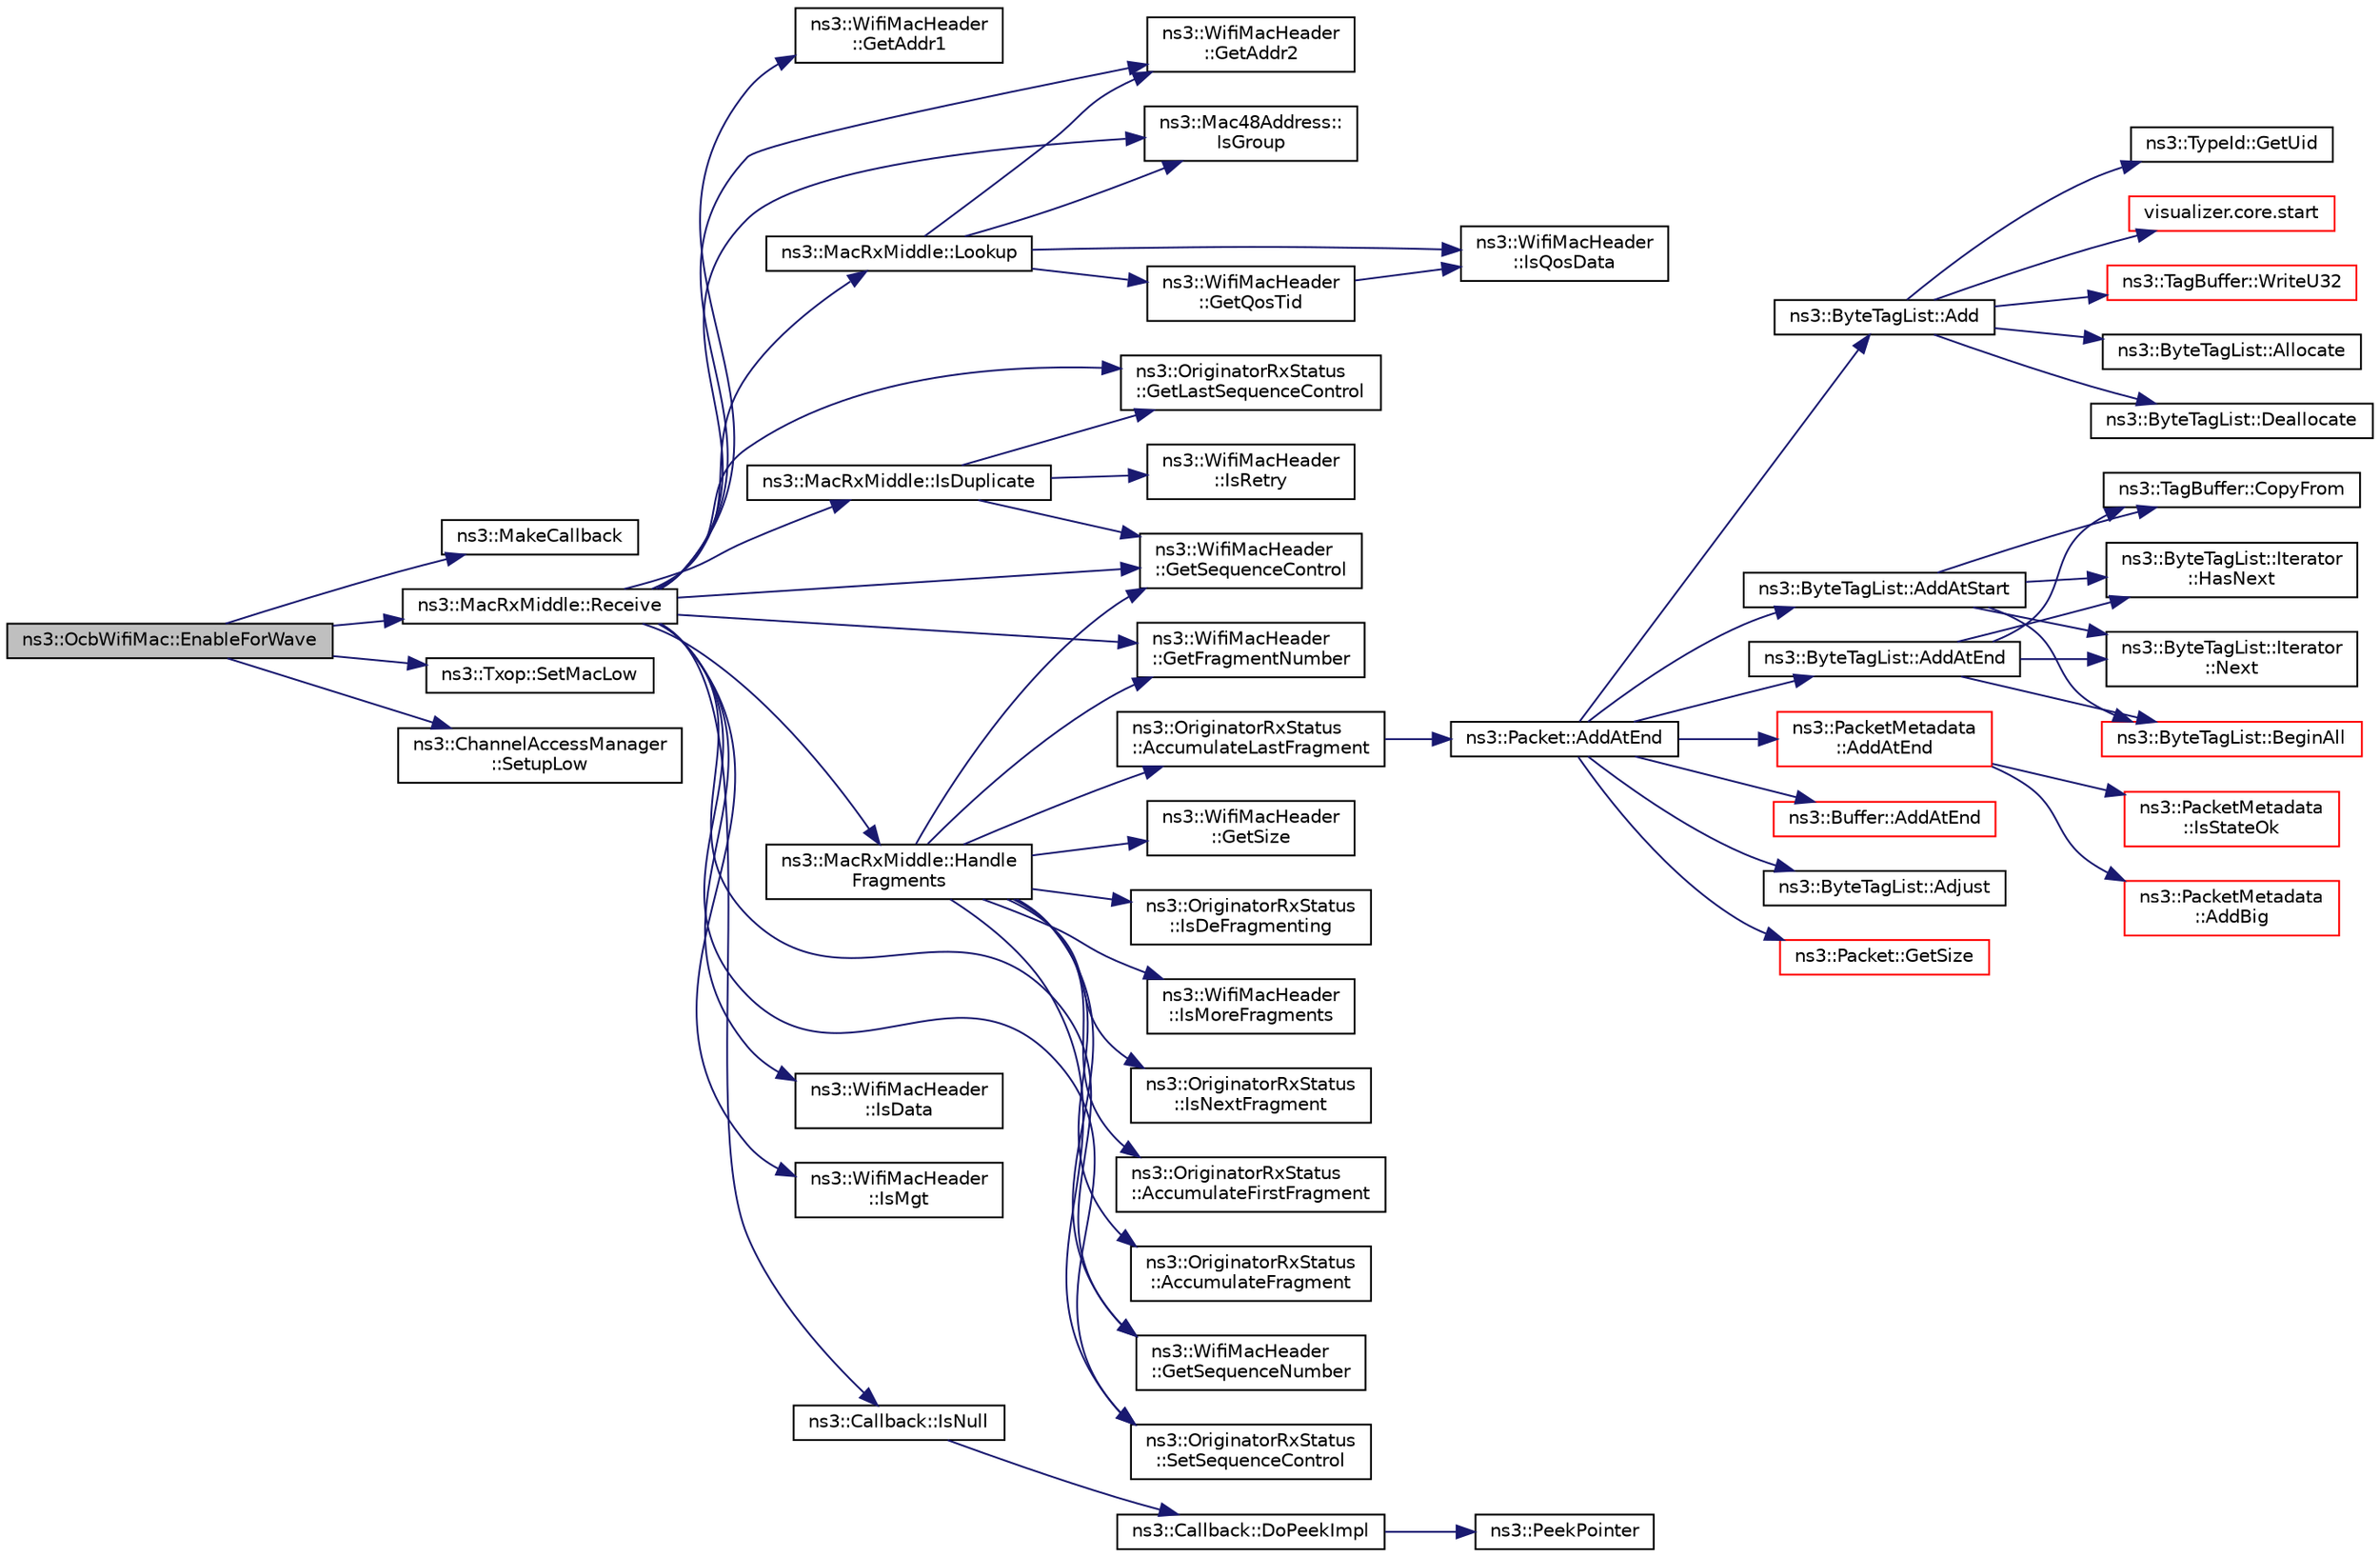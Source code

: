digraph "ns3::OcbWifiMac::EnableForWave"
{
 // LATEX_PDF_SIZE
  edge [fontname="Helvetica",fontsize="10",labelfontname="Helvetica",labelfontsize="10"];
  node [fontname="Helvetica",fontsize="10",shape=record];
  rankdir="LR";
  Node1 [label="ns3::OcbWifiMac::EnableForWave",height=0.2,width=0.4,color="black", fillcolor="grey75", style="filled", fontcolor="black",tooltip=" "];
  Node1 -> Node2 [color="midnightblue",fontsize="10",style="solid",fontname="Helvetica"];
  Node2 [label="ns3::MakeCallback",height=0.2,width=0.4,color="black", fillcolor="white", style="filled",URL="$namespacens3.html#af1dde3c04374147fca0cfe3b0766d664",tooltip="Build Callbacks for class method members which take varying numbers of arguments and potentially retu..."];
  Node1 -> Node3 [color="midnightblue",fontsize="10",style="solid",fontname="Helvetica"];
  Node3 [label="ns3::MacRxMiddle::Receive",height=0.2,width=0.4,color="black", fillcolor="white", style="filled",URL="$classns3_1_1_mac_rx_middle.html#a816ef69ee0b13d326f3f10d4cf3f6603",tooltip="Receive a packet."];
  Node3 -> Node4 [color="midnightblue",fontsize="10",style="solid",fontname="Helvetica"];
  Node4 [label="ns3::WifiMacHeader\l::GetAddr1",height=0.2,width=0.4,color="black", fillcolor="white", style="filled",URL="$classns3_1_1_wifi_mac_header.html#aa1c4acbda4ace9f7a920c97d71bdd097",tooltip="Return the address in the Address 1 field."];
  Node3 -> Node5 [color="midnightblue",fontsize="10",style="solid",fontname="Helvetica"];
  Node5 [label="ns3::WifiMacHeader\l::GetAddr2",height=0.2,width=0.4,color="black", fillcolor="white", style="filled",URL="$classns3_1_1_wifi_mac_header.html#a5d32ca3e3a34f1185df86927d4346430",tooltip="Return the address in the Address 2 field."];
  Node3 -> Node6 [color="midnightblue",fontsize="10",style="solid",fontname="Helvetica"];
  Node6 [label="ns3::WifiMacHeader\l::GetFragmentNumber",height=0.2,width=0.4,color="black", fillcolor="white", style="filled",URL="$classns3_1_1_wifi_mac_header.html#ad9561dff47c79b01053238ae56f08144",tooltip="Return the fragment number of the header."];
  Node3 -> Node7 [color="midnightblue",fontsize="10",style="solid",fontname="Helvetica"];
  Node7 [label="ns3::OriginatorRxStatus\l::GetLastSequenceControl",height=0.2,width=0.4,color="black", fillcolor="white", style="filled",URL="$classns3_1_1_originator_rx_status.html#a5a0b78a7859549881d79d729ef66fb71",tooltip="Return the last sequence control we received."];
  Node3 -> Node8 [color="midnightblue",fontsize="10",style="solid",fontname="Helvetica"];
  Node8 [label="ns3::WifiMacHeader\l::GetSequenceControl",height=0.2,width=0.4,color="black", fillcolor="white", style="filled",URL="$classns3_1_1_wifi_mac_header.html#ad4af293cb29d73a7661a93099e363b56",tooltip="Return the raw Sequence Control field."];
  Node3 -> Node9 [color="midnightblue",fontsize="10",style="solid",fontname="Helvetica"];
  Node9 [label="ns3::WifiMacHeader\l::GetSequenceNumber",height=0.2,width=0.4,color="black", fillcolor="white", style="filled",URL="$classns3_1_1_wifi_mac_header.html#a3d393ad4f9cfaca5ce0ac239a27f2763",tooltip="Return the sequence number of the header."];
  Node3 -> Node10 [color="midnightblue",fontsize="10",style="solid",fontname="Helvetica"];
  Node10 [label="ns3::MacRxMiddle::Handle\lFragments",height=0.2,width=0.4,color="black", fillcolor="white", style="filled",URL="$classns3_1_1_mac_rx_middle.html#a1a457c9f6731db5d9418a68eb724207c",tooltip="Check if the received packet is a fragment and handle it appropriately."];
  Node10 -> Node11 [color="midnightblue",fontsize="10",style="solid",fontname="Helvetica"];
  Node11 [label="ns3::OriginatorRxStatus\l::AccumulateFirstFragment",height=0.2,width=0.4,color="black", fillcolor="white", style="filled",URL="$classns3_1_1_originator_rx_status.html#ab5207cf1d5f638e0ad6060e0e99e63f4",tooltip="We have received a first fragmented packet."];
  Node10 -> Node12 [color="midnightblue",fontsize="10",style="solid",fontname="Helvetica"];
  Node12 [label="ns3::OriginatorRxStatus\l::AccumulateFragment",height=0.2,width=0.4,color="black", fillcolor="white", style="filled",URL="$classns3_1_1_originator_rx_status.html#a04fe6973f8994674573a379c175ae40d",tooltip="We received a fragmented packet (not first and not last)."];
  Node10 -> Node13 [color="midnightblue",fontsize="10",style="solid",fontname="Helvetica"];
  Node13 [label="ns3::OriginatorRxStatus\l::AccumulateLastFragment",height=0.2,width=0.4,color="black", fillcolor="white", style="filled",URL="$classns3_1_1_originator_rx_status.html#a59c38c4a21335b5e82da00fdb0561af0",tooltip="We have received a last fragment of the fragmented packets (indicated by the no more fragment field)."];
  Node13 -> Node14 [color="midnightblue",fontsize="10",style="solid",fontname="Helvetica"];
  Node14 [label="ns3::Packet::AddAtEnd",height=0.2,width=0.4,color="black", fillcolor="white", style="filled",URL="$classns3_1_1_packet.html#a14ec3d4250b425468764de58f5837b6b",tooltip="Concatenate the input packet at the end of the current packet."];
  Node14 -> Node15 [color="midnightblue",fontsize="10",style="solid",fontname="Helvetica"];
  Node15 [label="ns3::ByteTagList::Add",height=0.2,width=0.4,color="black", fillcolor="white", style="filled",URL="$classns3_1_1_byte_tag_list.html#ac970192e923afc561a304d17af4b8a52",tooltip=" "];
  Node15 -> Node16 [color="midnightblue",fontsize="10",style="solid",fontname="Helvetica"];
  Node16 [label="ns3::ByteTagList::Allocate",height=0.2,width=0.4,color="black", fillcolor="white", style="filled",URL="$classns3_1_1_byte_tag_list.html#a6a23e438aeb894ea188a0ada84437073",tooltip="Allocate the memory for the ByteTagListData."];
  Node15 -> Node17 [color="midnightblue",fontsize="10",style="solid",fontname="Helvetica"];
  Node17 [label="ns3::ByteTagList::Deallocate",height=0.2,width=0.4,color="black", fillcolor="white", style="filled",URL="$classns3_1_1_byte_tag_list.html#aebe6943177a3ce90f7fa16188e67f650",tooltip="Deallocates a ByteTagListData."];
  Node15 -> Node18 [color="midnightblue",fontsize="10",style="solid",fontname="Helvetica"];
  Node18 [label="ns3::TypeId::GetUid",height=0.2,width=0.4,color="black", fillcolor="white", style="filled",URL="$classns3_1_1_type_id.html#a429535085325d6f926724771446d9047",tooltip="Get the internal id of this TypeId."];
  Node15 -> Node19 [color="midnightblue",fontsize="10",style="solid",fontname="Helvetica"];
  Node19 [label="visualizer.core.start",height=0.2,width=0.4,color="red", fillcolor="white", style="filled",URL="$namespacevisualizer_1_1core.html#a2a35e5d8a34af358b508dac8635754e0",tooltip=" "];
  Node15 -> Node22 [color="midnightblue",fontsize="10",style="solid",fontname="Helvetica"];
  Node22 [label="ns3::TagBuffer::WriteU32",height=0.2,width=0.4,color="red", fillcolor="white", style="filled",URL="$classns3_1_1_tag_buffer.html#abbb5049f106100a61e38db498132121d",tooltip=" "];
  Node14 -> Node24 [color="midnightblue",fontsize="10",style="solid",fontname="Helvetica"];
  Node24 [label="ns3::ByteTagList::AddAtEnd",height=0.2,width=0.4,color="black", fillcolor="white", style="filled",URL="$classns3_1_1_byte_tag_list.html#a0d8aa9cf6aaf856eb08d4f4a01f38446",tooltip="Make sure that all offsets are smaller than appendOffset which represents the location where new byte..."];
  Node24 -> Node25 [color="midnightblue",fontsize="10",style="solid",fontname="Helvetica"];
  Node25 [label="ns3::ByteTagList::BeginAll",height=0.2,width=0.4,color="red", fillcolor="white", style="filled",URL="$classns3_1_1_byte_tag_list.html#ab1d2c5671ea01900fa9ef58e33d1e739",tooltip="Returns an iterator pointing to the very first tag in this list."];
  Node24 -> Node27 [color="midnightblue",fontsize="10",style="solid",fontname="Helvetica"];
  Node27 [label="ns3::TagBuffer::CopyFrom",height=0.2,width=0.4,color="black", fillcolor="white", style="filled",URL="$classns3_1_1_tag_buffer.html#afe07a9e117449ff5b5d5857291671349",tooltip="Copy the nternal structure of another TagBuffer."];
  Node24 -> Node28 [color="midnightblue",fontsize="10",style="solid",fontname="Helvetica"];
  Node28 [label="ns3::ByteTagList::Iterator\l::HasNext",height=0.2,width=0.4,color="black", fillcolor="white", style="filled",URL="$classns3_1_1_byte_tag_list_1_1_iterator.html#a44e33e812e3eba4fdc168e36380853af",tooltip="Used to determine if the iterator is at the end of the byteTagList."];
  Node24 -> Node29 [color="midnightblue",fontsize="10",style="solid",fontname="Helvetica"];
  Node29 [label="ns3::ByteTagList::Iterator\l::Next",height=0.2,width=0.4,color="black", fillcolor="white", style="filled",URL="$classns3_1_1_byte_tag_list_1_1_iterator.html#af521864d800baab1d9c5262f59ce4433",tooltip="Returns the next Item from the ByteTagList."];
  Node14 -> Node30 [color="midnightblue",fontsize="10",style="solid",fontname="Helvetica"];
  Node30 [label="ns3::PacketMetadata\l::AddAtEnd",height=0.2,width=0.4,color="red", fillcolor="white", style="filled",URL="$classns3_1_1_packet_metadata.html#af7ceb1a4a7ded625c85dbd477b5fc8b6",tooltip="Add a metadata at the metadata start."];
  Node30 -> Node31 [color="midnightblue",fontsize="10",style="solid",fontname="Helvetica"];
  Node31 [label="ns3::PacketMetadata\l::AddBig",height=0.2,width=0.4,color="red", fillcolor="white", style="filled",URL="$classns3_1_1_packet_metadata.html#ae89a0bf5e3dcd624bd37bc8ca67544da",tooltip="Add a \"Big\" Item (a SmallItem plus an ExtraItem)"];
  Node30 -> Node42 [color="midnightblue",fontsize="10",style="solid",fontname="Helvetica"];
  Node42 [label="ns3::PacketMetadata\l::IsStateOk",height=0.2,width=0.4,color="red", fillcolor="white", style="filled",URL="$classns3_1_1_packet_metadata.html#a547dc7d09f1b2d41a28445a91c2fcf37",tooltip="Check if the metadata state is ok."];
  Node14 -> Node49 [color="midnightblue",fontsize="10",style="solid",fontname="Helvetica"];
  Node49 [label="ns3::Buffer::AddAtEnd",height=0.2,width=0.4,color="red", fillcolor="white", style="filled",URL="$classns3_1_1_buffer.html#a92dd87809af24fb10696fee9a9cb56cf",tooltip=" "];
  Node14 -> Node57 [color="midnightblue",fontsize="10",style="solid",fontname="Helvetica"];
  Node57 [label="ns3::ByteTagList::AddAtStart",height=0.2,width=0.4,color="black", fillcolor="white", style="filled",URL="$classns3_1_1_byte_tag_list.html#acb4563fbe4299c55af41ba7a166b71d5",tooltip="Make sure that all offsets are bigger than prependOffset which represents the location where new byte..."];
  Node57 -> Node25 [color="midnightblue",fontsize="10",style="solid",fontname="Helvetica"];
  Node57 -> Node27 [color="midnightblue",fontsize="10",style="solid",fontname="Helvetica"];
  Node57 -> Node28 [color="midnightblue",fontsize="10",style="solid",fontname="Helvetica"];
  Node57 -> Node29 [color="midnightblue",fontsize="10",style="solid",fontname="Helvetica"];
  Node14 -> Node58 [color="midnightblue",fontsize="10",style="solid",fontname="Helvetica"];
  Node58 [label="ns3::ByteTagList::Adjust",height=0.2,width=0.4,color="black", fillcolor="white", style="filled",URL="$classns3_1_1_byte_tag_list.html#a1fec06d7e6daaf8039cf2a148e4090f2",tooltip="Adjust the offsets stored internally by the adjustment delta."];
  Node14 -> Node59 [color="midnightblue",fontsize="10",style="solid",fontname="Helvetica"];
  Node59 [label="ns3::Packet::GetSize",height=0.2,width=0.4,color="red", fillcolor="white", style="filled",URL="$classns3_1_1_packet.html#afff7cb1ff518ee6dc0d424e10a5ad6ec",tooltip="Returns the the size in bytes of the packet (including the zero-filled initial payload)."];
  Node10 -> Node6 [color="midnightblue",fontsize="10",style="solid",fontname="Helvetica"];
  Node10 -> Node8 [color="midnightblue",fontsize="10",style="solid",fontname="Helvetica"];
  Node10 -> Node9 [color="midnightblue",fontsize="10",style="solid",fontname="Helvetica"];
  Node10 -> Node61 [color="midnightblue",fontsize="10",style="solid",fontname="Helvetica"];
  Node61 [label="ns3::WifiMacHeader\l::GetSize",height=0.2,width=0.4,color="black", fillcolor="white", style="filled",URL="$classns3_1_1_wifi_mac_header.html#a5330ccda676bc7348bc633acc67df8fc",tooltip="Return the size of the WifiMacHeader in octets."];
  Node10 -> Node62 [color="midnightblue",fontsize="10",style="solid",fontname="Helvetica"];
  Node62 [label="ns3::OriginatorRxStatus\l::IsDeFragmenting",height=0.2,width=0.4,color="black", fillcolor="white", style="filled",URL="$classns3_1_1_originator_rx_status.html#a74b765e971b2fcb85bf120a383f7be86",tooltip="Check if we are de-fragmenting packets."];
  Node10 -> Node63 [color="midnightblue",fontsize="10",style="solid",fontname="Helvetica"];
  Node63 [label="ns3::WifiMacHeader\l::IsMoreFragments",height=0.2,width=0.4,color="black", fillcolor="white", style="filled",URL="$classns3_1_1_wifi_mac_header.html#aca9ed3a0624958d52169c3c7ec709a77",tooltip="Return if the More Fragment bit is set."];
  Node10 -> Node64 [color="midnightblue",fontsize="10",style="solid",fontname="Helvetica"];
  Node64 [label="ns3::OriginatorRxStatus\l::IsNextFragment",height=0.2,width=0.4,color="black", fillcolor="white", style="filled",URL="$classns3_1_1_originator_rx_status.html#aeb09c1cf80f600c70462d9d402faa605",tooltip="Check if the sequence control (i.e."];
  Node10 -> Node65 [color="midnightblue",fontsize="10",style="solid",fontname="Helvetica"];
  Node65 [label="ns3::OriginatorRxStatus\l::SetSequenceControl",height=0.2,width=0.4,color="black", fillcolor="white", style="filled",URL="$classns3_1_1_originator_rx_status.html#a3aedb9f27b6dabbc021ac30e117bce02",tooltip="Set the last sequence control we received."];
  Node3 -> Node66 [color="midnightblue",fontsize="10",style="solid",fontname="Helvetica"];
  Node66 [label="ns3::WifiMacHeader\l::IsData",height=0.2,width=0.4,color="black", fillcolor="white", style="filled",URL="$classns3_1_1_wifi_mac_header.html#ab7141548a921f63a084720b3b022de79",tooltip="Return true if the Type is DATA."];
  Node3 -> Node67 [color="midnightblue",fontsize="10",style="solid",fontname="Helvetica"];
  Node67 [label="ns3::MacRxMiddle::IsDuplicate",height=0.2,width=0.4,color="black", fillcolor="white", style="filled",URL="$classns3_1_1_mac_rx_middle.html#a3d29ceb50303cea3a1b6debe322cbf7a",tooltip="Check if we have already received the packet from the sender before (by looking at the sequence contr..."];
  Node67 -> Node7 [color="midnightblue",fontsize="10",style="solid",fontname="Helvetica"];
  Node67 -> Node8 [color="midnightblue",fontsize="10",style="solid",fontname="Helvetica"];
  Node67 -> Node68 [color="midnightblue",fontsize="10",style="solid",fontname="Helvetica"];
  Node68 [label="ns3::WifiMacHeader\l::IsRetry",height=0.2,width=0.4,color="black", fillcolor="white", style="filled",URL="$classns3_1_1_wifi_mac_header.html#a749bc7828d30ab647a23d2cdead853b3",tooltip="Return if the Retry bit is set."];
  Node3 -> Node69 [color="midnightblue",fontsize="10",style="solid",fontname="Helvetica"];
  Node69 [label="ns3::Mac48Address::\lIsGroup",height=0.2,width=0.4,color="black", fillcolor="white", style="filled",URL="$classns3_1_1_mac48_address.html#a56fbd59ebf507db02609a1e77c7c4656",tooltip=" "];
  Node3 -> Node70 [color="midnightblue",fontsize="10",style="solid",fontname="Helvetica"];
  Node70 [label="ns3::WifiMacHeader\l::IsMgt",height=0.2,width=0.4,color="black", fillcolor="white", style="filled",URL="$classns3_1_1_wifi_mac_header.html#a9e27e439b0ef655ac9598f45218364bd",tooltip="Return true if the Type is Management."];
  Node3 -> Node71 [color="midnightblue",fontsize="10",style="solid",fontname="Helvetica"];
  Node71 [label="ns3::Callback::IsNull",height=0.2,width=0.4,color="black", fillcolor="white", style="filled",URL="$classns3_1_1_callback.html#a42eb007ca42c35b96daa497d6d42d5f2",tooltip="Check for null implementation."];
  Node71 -> Node72 [color="midnightblue",fontsize="10",style="solid",fontname="Helvetica"];
  Node72 [label="ns3::Callback::DoPeekImpl",height=0.2,width=0.4,color="black", fillcolor="white", style="filled",URL="$classns3_1_1_callback.html#a82de10d58e899c61aec3867f9b1f2f33",tooltip=" "];
  Node72 -> Node73 [color="midnightblue",fontsize="10",style="solid",fontname="Helvetica"];
  Node73 [label="ns3::PeekPointer",height=0.2,width=0.4,color="black", fillcolor="white", style="filled",URL="$namespacens3.html#af2a7557fe9afdd98d8f6f8f6e412cf5a",tooltip=" "];
  Node3 -> Node74 [color="midnightblue",fontsize="10",style="solid",fontname="Helvetica"];
  Node74 [label="ns3::MacRxMiddle::Lookup",height=0.2,width=0.4,color="black", fillcolor="white", style="filled",URL="$classns3_1_1_mac_rx_middle.html#ac7ff36607c9fa9f207d70bd1c7f14bc7",tooltip="Look up for OriginatorRxStatus associated with the sender address (by looking at ADDR2 field in the h..."];
  Node74 -> Node5 [color="midnightblue",fontsize="10",style="solid",fontname="Helvetica"];
  Node74 -> Node75 [color="midnightblue",fontsize="10",style="solid",fontname="Helvetica"];
  Node75 [label="ns3::WifiMacHeader\l::GetQosTid",height=0.2,width=0.4,color="black", fillcolor="white", style="filled",URL="$classns3_1_1_wifi_mac_header.html#a07391fd5b12f7a90fe55325fcccc8e3a",tooltip="Return the Traffic ID of a QoS header."];
  Node75 -> Node76 [color="midnightblue",fontsize="10",style="solid",fontname="Helvetica"];
  Node76 [label="ns3::WifiMacHeader\l::IsQosData",height=0.2,width=0.4,color="black", fillcolor="white", style="filled",URL="$classns3_1_1_wifi_mac_header.html#a368b97ef91b953af76794112fd3681c2",tooltip="Return true if the Type is DATA and Subtype is one of the possible values for QoS Data."];
  Node74 -> Node69 [color="midnightblue",fontsize="10",style="solid",fontname="Helvetica"];
  Node74 -> Node76 [color="midnightblue",fontsize="10",style="solid",fontname="Helvetica"];
  Node3 -> Node65 [color="midnightblue",fontsize="10",style="solid",fontname="Helvetica"];
  Node1 -> Node77 [color="midnightblue",fontsize="10",style="solid",fontname="Helvetica"];
  Node77 [label="ns3::Txop::SetMacLow",height=0.2,width=0.4,color="black", fillcolor="white", style="filled",URL="$classns3_1_1_txop.html#ad0d6f0b23a1fd49fe4bbc18b56b51449",tooltip="Set MacLow associated with this Txop."];
  Node1 -> Node78 [color="midnightblue",fontsize="10",style="solid",fontname="Helvetica"];
  Node78 [label="ns3::ChannelAccessManager\l::SetupLow",height=0.2,width=0.4,color="black", fillcolor="white", style="filled",URL="$classns3_1_1_channel_access_manager.html#a10e852440d4131a899b910aff0be32c5",tooltip="Set up listener for MacLow events."];
}
